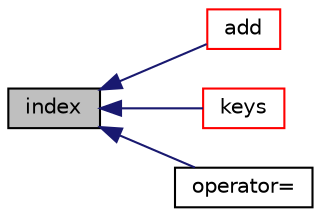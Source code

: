 digraph "index"
{
  bgcolor="transparent";
  edge [fontname="Helvetica",fontsize="10",labelfontname="Helvetica",labelfontsize="10"];
  node [fontname="Helvetica",fontsize="10",shape=record];
  rankdir="LR";
  Node1 [label="index",height=0.2,width=0.4,color="black", fillcolor="grey75", style="filled", fontcolor="black"];
  Node1 -> Node2 [dir="back",color="midnightblue",fontsize="10",style="solid",fontname="Helvetica"];
  Node2 [label="add",height=0.2,width=0.4,color="red",URL="$a00559.html#a33a0483e214f12ed274213001fba447e",tooltip="Add a value to the distribution, optionally specifying a weight. "];
  Node1 -> Node3 [dir="back",color="midnightblue",fontsize="10",style="solid",fontname="Helvetica"];
  Node3 [label="keys",height=0.2,width=0.4,color="red",URL="$a00559.html#a4213cac0ba739fdefa6aa228bae990d0"];
  Node1 -> Node4 [dir="back",color="midnightblue",fontsize="10",style="solid",fontname="Helvetica"];
  Node4 [label="operator=",height=0.2,width=0.4,color="black",URL="$a00559.html#af4c95da6a1f84053cea75e28025f3fc0"];
}
